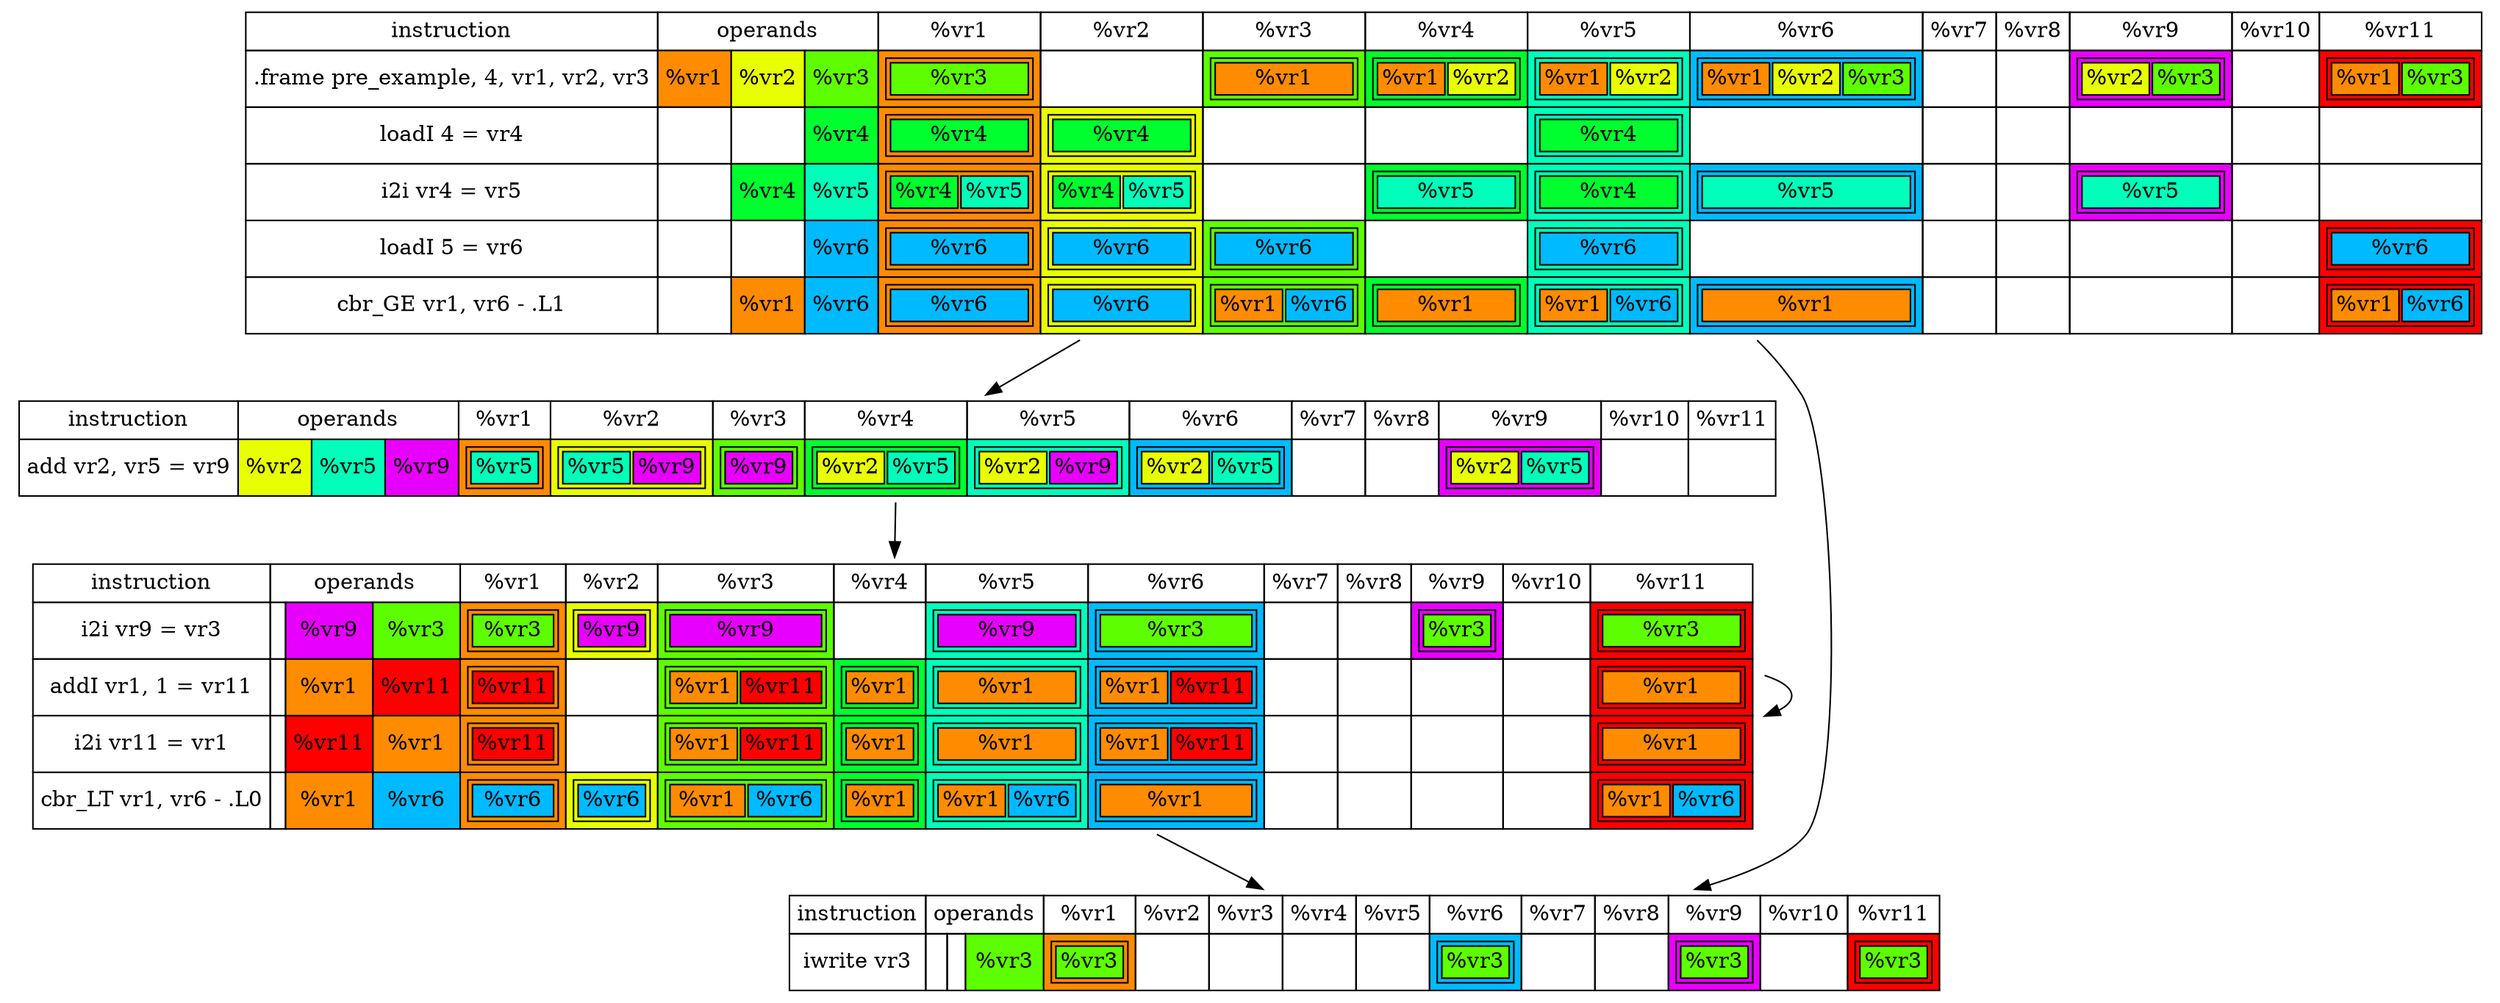 digraph cfg {
_F_pre_example [shape = none, label = <
<table border="0" cellborder="1" cellspacing="0" cellpadding="4">
<tr><td>instruction</td><td colspan="3">operands</td>
<td>%vr1</td>
<td>%vr2</td>
<td>%vr3</td>
<td>%vr4</td>
<td>%vr5</td>
<td>%vr6</td>
<td>%vr7</td>
<td>%vr8</td>
<td>%vr9</td>
<td>%vr10</td>
<td>%vr11</td>
</tr>
<tr><td>.frame pre_example, 4, vr1, vr2, vr3</td>
    <td bgcolor = "0.090909086 1 1">%vr1</td>
    <td bgcolor = "0.18181817 1 1">%vr2</td>
    <td bgcolor = "0.27272728 1 1">%vr3</td>
    <td  bgcolor = "0.090909086 1 1"><table><tr>
    <td bgcolor = "0.27272728 1 1">%vr3</td>
</tr></table>
</td>
<td></td>
    <td  bgcolor = "0.27272728 1 1"><table><tr>
    <td bgcolor = "0.090909086 1 1">%vr1</td>
</tr></table>
</td>
    <td  bgcolor = "0.36363634 1 1"><table><tr>
    <td bgcolor = "0.090909086 1 1">%vr1</td>
    <td bgcolor = "0.18181817 1 1">%vr2</td>
</tr></table>
</td>
    <td  bgcolor = "0.45454544 1 1"><table><tr>
    <td bgcolor = "0.090909086 1 1">%vr1</td>
    <td bgcolor = "0.18181817 1 1">%vr2</td>
</tr></table>
</td>
    <td  bgcolor = "0.54545456 1 1"><table><tr>
    <td bgcolor = "0.090909086 1 1">%vr1</td>
    <td bgcolor = "0.18181817 1 1">%vr2</td>
    <td bgcolor = "0.27272728 1 1">%vr3</td>
</tr></table>
</td>
<td></td>
<td></td>
    <td  bgcolor = "0.81818175 1 1"><table><tr>
    <td bgcolor = "0.18181817 1 1">%vr2</td>
    <td bgcolor = "0.27272728 1 1">%vr3</td>
</tr></table>
</td>
<td></td>
    <td  bgcolor = "1 1 1"><table><tr>
    <td bgcolor = "0.090909086 1 1">%vr1</td>
    <td bgcolor = "0.27272728 1 1">%vr3</td>
</tr></table>
</td>
</tr>
<tr><td>loadI 4 = vr4</td>
<td></td>
<td></td>
    <td bgcolor = "0.36363634 1 1">%vr4</td>
    <td  bgcolor = "0.090909086 1 1"><table><tr>
    <td bgcolor = "0.36363634 1 1">%vr4</td>
</tr></table>
</td>
    <td  bgcolor = "0.18181817 1 1"><table><tr>
    <td bgcolor = "0.36363634 1 1">%vr4</td>
</tr></table>
</td>
<td></td>
<td></td>
    <td  bgcolor = "0.45454544 1 1"><table><tr>
    <td bgcolor = "0.36363634 1 1">%vr4</td>
</tr></table>
</td>
<td></td>
<td></td>
<td></td>
<td></td>
<td></td>
<td></td>
</tr>
<tr><td>i2i vr4 = vr5</td>
<td></td>
    <td bgcolor = "0.36363634 1 1">%vr4</td>
    <td bgcolor = "0.45454544 1 1">%vr5</td>
    <td  bgcolor = "0.090909086 1 1"><table><tr>
    <td bgcolor = "0.36363634 1 1">%vr4</td>
    <td bgcolor = "0.45454544 1 1">%vr5</td>
</tr></table>
</td>
    <td  bgcolor = "0.18181817 1 1"><table><tr>
    <td bgcolor = "0.36363634 1 1">%vr4</td>
    <td bgcolor = "0.45454544 1 1">%vr5</td>
</tr></table>
</td>
<td></td>
    <td  bgcolor = "0.36363634 1 1"><table><tr>
    <td bgcolor = "0.45454544 1 1">%vr5</td>
</tr></table>
</td>
    <td  bgcolor = "0.45454544 1 1"><table><tr>
    <td bgcolor = "0.36363634 1 1">%vr4</td>
</tr></table>
</td>
    <td  bgcolor = "0.54545456 1 1"><table><tr>
    <td bgcolor = "0.45454544 1 1">%vr5</td>
</tr></table>
</td>
<td></td>
<td></td>
    <td  bgcolor = "0.81818175 1 1"><table><tr>
    <td bgcolor = "0.45454544 1 1">%vr5</td>
</tr></table>
</td>
<td></td>
<td></td>
</tr>
<tr><td>loadI 5 = vr6</td>
<td></td>
<td></td>
    <td bgcolor = "0.54545456 1 1">%vr6</td>
    <td  bgcolor = "0.090909086 1 1"><table><tr>
    <td bgcolor = "0.54545456 1 1">%vr6</td>
</tr></table>
</td>
    <td  bgcolor = "0.18181817 1 1"><table><tr>
    <td bgcolor = "0.54545456 1 1">%vr6</td>
</tr></table>
</td>
    <td  bgcolor = "0.27272728 1 1"><table><tr>
    <td bgcolor = "0.54545456 1 1">%vr6</td>
</tr></table>
</td>
<td></td>
    <td  bgcolor = "0.45454544 1 1"><table><tr>
    <td bgcolor = "0.54545456 1 1">%vr6</td>
</tr></table>
</td>
<td></td>
<td></td>
<td></td>
<td></td>
<td></td>
    <td  bgcolor = "1 1 1"><table><tr>
    <td bgcolor = "0.54545456 1 1">%vr6</td>
</tr></table>
</td>
</tr>
<tr><td>cbr_GE vr1, vr6 - .L1</td>
<td></td>
    <td bgcolor = "0.090909086 1 1">%vr1</td>
    <td bgcolor = "0.54545456 1 1">%vr6</td>
    <td  bgcolor = "0.090909086 1 1"><table><tr>
    <td bgcolor = "0.54545456 1 1">%vr6</td>
</tr></table>
</td>
    <td  bgcolor = "0.18181817 1 1"><table><tr>
    <td bgcolor = "0.54545456 1 1">%vr6</td>
</tr></table>
</td>
    <td  bgcolor = "0.27272728 1 1"><table><tr>
    <td bgcolor = "0.090909086 1 1">%vr1</td>
    <td bgcolor = "0.54545456 1 1">%vr6</td>
</tr></table>
</td>
    <td  bgcolor = "0.36363634 1 1"><table><tr>
    <td bgcolor = "0.090909086 1 1">%vr1</td>
</tr></table>
</td>
    <td  bgcolor = "0.45454544 1 1"><table><tr>
    <td bgcolor = "0.090909086 1 1">%vr1</td>
    <td bgcolor = "0.54545456 1 1">%vr6</td>
</tr></table>
</td>
    <td  bgcolor = "0.54545456 1 1"><table><tr>
    <td bgcolor = "0.090909086 1 1">%vr1</td>
</tr></table>
</td>
<td></td>
<td></td>
<td></td>
<td></td>
    <td  bgcolor = "1 1 1"><table><tr>
    <td bgcolor = "0.090909086 1 1">%vr1</td>
    <td bgcolor = "0.54545456 1 1">%vr6</td>
</tr></table>
</td>
</tr>
</table>>]
_F_pre_example -> _pre_F_pre_example_L0
_F_pre_example -> _L1
_pre_F_pre_example_L0 [shape = none, label = <
<table border="0" cellborder="1" cellspacing="0" cellpadding="4">
<tr><td>instruction</td><td colspan="3">operands</td>
<td>%vr1</td>
<td>%vr2</td>
<td>%vr3</td>
<td>%vr4</td>
<td>%vr5</td>
<td>%vr6</td>
<td>%vr7</td>
<td>%vr8</td>
<td>%vr9</td>
<td>%vr10</td>
<td>%vr11</td>
</tr>
<tr><td>add vr2, vr5 = vr9</td>
    <td bgcolor = "0.18181817 1 1">%vr2</td>
    <td bgcolor = "0.45454544 1 1">%vr5</td>
    <td bgcolor = "0.81818175 1 1">%vr9</td>
    <td  bgcolor = "0.090909086 1 1"><table><tr>
    <td bgcolor = "0.45454544 1 1">%vr5</td>
</tr></table>
</td>
    <td  bgcolor = "0.18181817 1 1"><table><tr>
    <td bgcolor = "0.45454544 1 1">%vr5</td>
    <td bgcolor = "0.81818175 1 1">%vr9</td>
</tr></table>
</td>
    <td  bgcolor = "0.27272728 1 1"><table><tr>
    <td bgcolor = "0.81818175 1 1">%vr9</td>
</tr></table>
</td>
    <td  bgcolor = "0.36363634 1 1"><table><tr>
    <td bgcolor = "0.18181817 1 1">%vr2</td>
    <td bgcolor = "0.45454544 1 1">%vr5</td>
</tr></table>
</td>
    <td  bgcolor = "0.45454544 1 1"><table><tr>
    <td bgcolor = "0.18181817 1 1">%vr2</td>
    <td bgcolor = "0.81818175 1 1">%vr9</td>
</tr></table>
</td>
    <td  bgcolor = "0.54545456 1 1"><table><tr>
    <td bgcolor = "0.18181817 1 1">%vr2</td>
    <td bgcolor = "0.45454544 1 1">%vr5</td>
</tr></table>
</td>
<td></td>
<td></td>
    <td  bgcolor = "0.81818175 1 1"><table><tr>
    <td bgcolor = "0.18181817 1 1">%vr2</td>
    <td bgcolor = "0.45454544 1 1">%vr5</td>
</tr></table>
</td>
<td></td>
<td></td>
</tr>
</table>>]
_pre_F_pre_example_L0 -> _L0
_L0 [shape = none, label = <
<table border="0" cellborder="1" cellspacing="0" cellpadding="4">
<tr><td>instruction</td><td colspan="3">operands</td>
<td>%vr1</td>
<td>%vr2</td>
<td>%vr3</td>
<td>%vr4</td>
<td>%vr5</td>
<td>%vr6</td>
<td>%vr7</td>
<td>%vr8</td>
<td>%vr9</td>
<td>%vr10</td>
<td>%vr11</td>
</tr>
<tr><td>i2i vr9 = vr3</td>
<td></td>
    <td bgcolor = "0.81818175 1 1">%vr9</td>
    <td bgcolor = "0.27272728 1 1">%vr3</td>
    <td  bgcolor = "0.090909086 1 1"><table><tr>
    <td bgcolor = "0.27272728 1 1">%vr3</td>
</tr></table>
</td>
    <td  bgcolor = "0.18181817 1 1"><table><tr>
    <td bgcolor = "0.81818175 1 1">%vr9</td>
</tr></table>
</td>
    <td  bgcolor = "0.27272728 1 1"><table><tr>
    <td bgcolor = "0.81818175 1 1">%vr9</td>
</tr></table>
</td>
<td></td>
    <td  bgcolor = "0.45454544 1 1"><table><tr>
    <td bgcolor = "0.81818175 1 1">%vr9</td>
</tr></table>
</td>
    <td  bgcolor = "0.54545456 1 1"><table><tr>
    <td bgcolor = "0.27272728 1 1">%vr3</td>
</tr></table>
</td>
<td></td>
<td></td>
    <td  bgcolor = "0.81818175 1 1"><table><tr>
    <td bgcolor = "0.27272728 1 1">%vr3</td>
</tr></table>
</td>
<td></td>
    <td  bgcolor = "1 1 1"><table><tr>
    <td bgcolor = "0.27272728 1 1">%vr3</td>
</tr></table>
</td>
</tr>
<tr><td>addI vr1, 1 = vr11</td>
<td></td>
    <td bgcolor = "0.090909086 1 1">%vr1</td>
    <td bgcolor = "1 1 1">%vr11</td>
    <td  bgcolor = "0.090909086 1 1"><table><tr>
    <td bgcolor = "1 1 1">%vr11</td>
</tr></table>
</td>
<td></td>
    <td  bgcolor = "0.27272728 1 1"><table><tr>
    <td bgcolor = "0.090909086 1 1">%vr1</td>
    <td bgcolor = "1 1 1">%vr11</td>
</tr></table>
</td>
    <td  bgcolor = "0.36363634 1 1"><table><tr>
    <td bgcolor = "0.090909086 1 1">%vr1</td>
</tr></table>
</td>
    <td  bgcolor = "0.45454544 1 1"><table><tr>
    <td bgcolor = "0.090909086 1 1">%vr1</td>
</tr></table>
</td>
    <td  bgcolor = "0.54545456 1 1"><table><tr>
    <td bgcolor = "0.090909086 1 1">%vr1</td>
    <td bgcolor = "1 1 1">%vr11</td>
</tr></table>
</td>
<td></td>
<td></td>
<td></td>
<td></td>
    <td  bgcolor = "1 1 1"><table><tr>
    <td bgcolor = "0.090909086 1 1">%vr1</td>
</tr></table>
</td>
</tr>
<tr><td>i2i vr11 = vr1</td>
<td></td>
    <td bgcolor = "1 1 1">%vr11</td>
    <td bgcolor = "0.090909086 1 1">%vr1</td>
    <td  bgcolor = "0.090909086 1 1"><table><tr>
    <td bgcolor = "1 1 1">%vr11</td>
</tr></table>
</td>
<td></td>
    <td  bgcolor = "0.27272728 1 1"><table><tr>
    <td bgcolor = "0.090909086 1 1">%vr1</td>
    <td bgcolor = "1 1 1">%vr11</td>
</tr></table>
</td>
    <td  bgcolor = "0.36363634 1 1"><table><tr>
    <td bgcolor = "0.090909086 1 1">%vr1</td>
</tr></table>
</td>
    <td  bgcolor = "0.45454544 1 1"><table><tr>
    <td bgcolor = "0.090909086 1 1">%vr1</td>
</tr></table>
</td>
    <td  bgcolor = "0.54545456 1 1"><table><tr>
    <td bgcolor = "0.090909086 1 1">%vr1</td>
    <td bgcolor = "1 1 1">%vr11</td>
</tr></table>
</td>
<td></td>
<td></td>
<td></td>
<td></td>
    <td  bgcolor = "1 1 1"><table><tr>
    <td bgcolor = "0.090909086 1 1">%vr1</td>
</tr></table>
</td>
</tr>
<tr><td>cbr_LT vr1, vr6 - .L0</td>
<td></td>
    <td bgcolor = "0.090909086 1 1">%vr1</td>
    <td bgcolor = "0.54545456 1 1">%vr6</td>
    <td  bgcolor = "0.090909086 1 1"><table><tr>
    <td bgcolor = "0.54545456 1 1">%vr6</td>
</tr></table>
</td>
    <td  bgcolor = "0.18181817 1 1"><table><tr>
    <td bgcolor = "0.54545456 1 1">%vr6</td>
</tr></table>
</td>
    <td  bgcolor = "0.27272728 1 1"><table><tr>
    <td bgcolor = "0.090909086 1 1">%vr1</td>
    <td bgcolor = "0.54545456 1 1">%vr6</td>
</tr></table>
</td>
    <td  bgcolor = "0.36363634 1 1"><table><tr>
    <td bgcolor = "0.090909086 1 1">%vr1</td>
</tr></table>
</td>
    <td  bgcolor = "0.45454544 1 1"><table><tr>
    <td bgcolor = "0.090909086 1 1">%vr1</td>
    <td bgcolor = "0.54545456 1 1">%vr6</td>
</tr></table>
</td>
    <td  bgcolor = "0.54545456 1 1"><table><tr>
    <td bgcolor = "0.090909086 1 1">%vr1</td>
</tr></table>
</td>
<td></td>
<td></td>
<td></td>
<td></td>
    <td  bgcolor = "1 1 1"><table><tr>
    <td bgcolor = "0.090909086 1 1">%vr1</td>
    <td bgcolor = "0.54545456 1 1">%vr6</td>
</tr></table>
</td>
</tr>
</table>>]
_L0 -> _L0
_L0 -> _L1
_L1 [shape = none, label = <
<table border="0" cellborder="1" cellspacing="0" cellpadding="4">
<tr><td>instruction</td><td colspan="3">operands</td>
<td>%vr1</td>
<td>%vr2</td>
<td>%vr3</td>
<td>%vr4</td>
<td>%vr5</td>
<td>%vr6</td>
<td>%vr7</td>
<td>%vr8</td>
<td>%vr9</td>
<td>%vr10</td>
<td>%vr11</td>
</tr>
<tr><td>iwrite vr3</td>
<td></td>
<td></td>
    <td bgcolor = "0.27272728 1 1">%vr3</td>
    <td  bgcolor = "0.090909086 1 1"><table><tr>
    <td bgcolor = "0.27272728 1 1">%vr3</td>
</tr></table>
</td>
<td></td>
<td></td>
<td></td>
<td></td>
    <td  bgcolor = "0.54545456 1 1"><table><tr>
    <td bgcolor = "0.27272728 1 1">%vr3</td>
</tr></table>
</td>
<td></td>
<td></td>
    <td  bgcolor = "0.81818175 1 1"><table><tr>
    <td bgcolor = "0.27272728 1 1">%vr3</td>
</tr></table>
</td>
<td></td>
    <td  bgcolor = "1 1 1"><table><tr>
    <td bgcolor = "0.27272728 1 1">%vr3</td>
</tr></table>
</td>
</tr>
</table>>]
}
